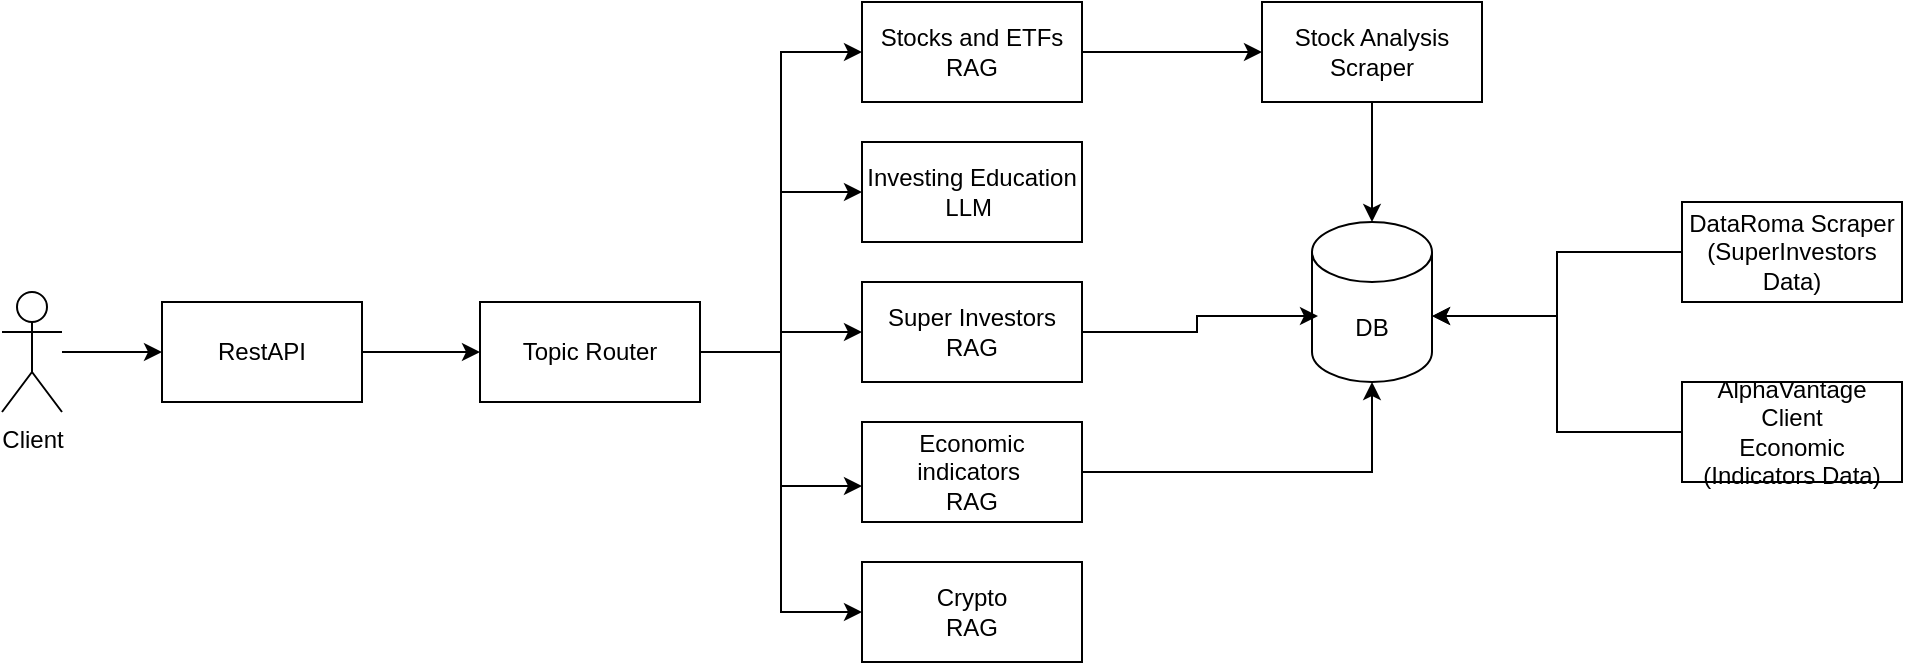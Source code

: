 <mxfile version="24.8.6">
  <diagram name="Page-1" id="GeN2kneWSIRuBpb3nNxm">
    <mxGraphModel dx="954" dy="548" grid="1" gridSize="10" guides="1" tooltips="1" connect="1" arrows="1" fold="1" page="1" pageScale="1" pageWidth="827" pageHeight="1169" math="0" shadow="0">
      <root>
        <mxCell id="0" />
        <mxCell id="1" parent="0" />
        <mxCell id="TN2EpZUstEkjWdaSG2v7-4" style="edgeStyle=orthogonalEdgeStyle;rounded=0;orthogonalLoop=1;jettySize=auto;html=1;entryX=0;entryY=0.5;entryDx=0;entryDy=0;" edge="1" parent="1" source="TN2EpZUstEkjWdaSG2v7-2" target="TN2EpZUstEkjWdaSG2v7-3">
          <mxGeometry relative="1" as="geometry" />
        </mxCell>
        <mxCell id="TN2EpZUstEkjWdaSG2v7-2" value="RestAPI" style="rounded=0;whiteSpace=wrap;html=1;" vertex="1" parent="1">
          <mxGeometry x="80" y="280" width="100" height="50" as="geometry" />
        </mxCell>
        <mxCell id="TN2EpZUstEkjWdaSG2v7-12" style="edgeStyle=orthogonalEdgeStyle;rounded=0;orthogonalLoop=1;jettySize=auto;html=1;entryX=0;entryY=0.5;entryDx=0;entryDy=0;" edge="1" parent="1" source="TN2EpZUstEkjWdaSG2v7-3" target="TN2EpZUstEkjWdaSG2v7-6">
          <mxGeometry relative="1" as="geometry" />
        </mxCell>
        <mxCell id="TN2EpZUstEkjWdaSG2v7-13" style="edgeStyle=orthogonalEdgeStyle;rounded=0;orthogonalLoop=1;jettySize=auto;html=1;entryX=0;entryY=0.5;entryDx=0;entryDy=0;" edge="1" parent="1" source="TN2EpZUstEkjWdaSG2v7-3" target="TN2EpZUstEkjWdaSG2v7-7">
          <mxGeometry relative="1" as="geometry" />
        </mxCell>
        <mxCell id="TN2EpZUstEkjWdaSG2v7-14" style="edgeStyle=orthogonalEdgeStyle;rounded=0;orthogonalLoop=1;jettySize=auto;html=1;entryX=0;entryY=0.5;entryDx=0;entryDy=0;" edge="1" parent="1" source="TN2EpZUstEkjWdaSG2v7-3" target="TN2EpZUstEkjWdaSG2v7-8">
          <mxGeometry relative="1" as="geometry" />
        </mxCell>
        <mxCell id="TN2EpZUstEkjWdaSG2v7-16" style="edgeStyle=orthogonalEdgeStyle;rounded=0;orthogonalLoop=1;jettySize=auto;html=1;entryX=0;entryY=0.5;entryDx=0;entryDy=0;" edge="1" parent="1" source="TN2EpZUstEkjWdaSG2v7-3" target="TN2EpZUstEkjWdaSG2v7-11">
          <mxGeometry relative="1" as="geometry" />
        </mxCell>
        <mxCell id="TN2EpZUstEkjWdaSG2v7-3" value="Topic Router" style="rounded=0;whiteSpace=wrap;html=1;" vertex="1" parent="1">
          <mxGeometry x="239" y="280" width="110" height="50" as="geometry" />
        </mxCell>
        <mxCell id="TN2EpZUstEkjWdaSG2v7-18" style="edgeStyle=orthogonalEdgeStyle;rounded=0;orthogonalLoop=1;jettySize=auto;html=1;entryX=0;entryY=0.5;entryDx=0;entryDy=0;" edge="1" parent="1" source="TN2EpZUstEkjWdaSG2v7-6" target="TN2EpZUstEkjWdaSG2v7-17">
          <mxGeometry relative="1" as="geometry" />
        </mxCell>
        <mxCell id="TN2EpZUstEkjWdaSG2v7-6" value="Stocks and ETFs&lt;div&gt;RAG&lt;/div&gt;" style="rounded=0;whiteSpace=wrap;html=1;" vertex="1" parent="1">
          <mxGeometry x="430" y="130" width="110" height="50" as="geometry" />
        </mxCell>
        <mxCell id="TN2EpZUstEkjWdaSG2v7-7" value="Investing Education&lt;div&gt;LLM&amp;nbsp;&lt;/div&gt;" style="rounded=0;whiteSpace=wrap;html=1;" vertex="1" parent="1">
          <mxGeometry x="430" y="200" width="110" height="50" as="geometry" />
        </mxCell>
        <mxCell id="TN2EpZUstEkjWdaSG2v7-8" value="Super Investors&lt;div&gt;RAG&lt;/div&gt;" style="rounded=0;whiteSpace=wrap;html=1;" vertex="1" parent="1">
          <mxGeometry x="430" y="270" width="110" height="50" as="geometry" />
        </mxCell>
        <mxCell id="TN2EpZUstEkjWdaSG2v7-10" value="Economic indicators&amp;nbsp;&lt;div&gt;RAG&lt;/div&gt;" style="rounded=0;whiteSpace=wrap;html=1;" vertex="1" parent="1">
          <mxGeometry x="430" y="340" width="110" height="50" as="geometry" />
        </mxCell>
        <mxCell id="TN2EpZUstEkjWdaSG2v7-11" value="Crypto&lt;div&gt;RAG&lt;/div&gt;" style="rounded=0;whiteSpace=wrap;html=1;" vertex="1" parent="1">
          <mxGeometry x="430" y="410" width="110" height="50" as="geometry" />
        </mxCell>
        <mxCell id="TN2EpZUstEkjWdaSG2v7-15" style="edgeStyle=orthogonalEdgeStyle;rounded=0;orthogonalLoop=1;jettySize=auto;html=1;entryX=0;entryY=0.64;entryDx=0;entryDy=0;entryPerimeter=0;" edge="1" parent="1" source="TN2EpZUstEkjWdaSG2v7-3" target="TN2EpZUstEkjWdaSG2v7-10">
          <mxGeometry relative="1" as="geometry" />
        </mxCell>
        <mxCell id="TN2EpZUstEkjWdaSG2v7-17" value="Stock Analysis Scraper" style="rounded=0;whiteSpace=wrap;html=1;" vertex="1" parent="1">
          <mxGeometry x="630" y="130" width="110" height="50" as="geometry" />
        </mxCell>
        <mxCell id="TN2EpZUstEkjWdaSG2v7-19" value="DB" style="shape=cylinder3;whiteSpace=wrap;html=1;boundedLbl=1;backgroundOutline=1;size=15;" vertex="1" parent="1">
          <mxGeometry x="655" y="240" width="60" height="80" as="geometry" />
        </mxCell>
        <mxCell id="TN2EpZUstEkjWdaSG2v7-20" style="edgeStyle=orthogonalEdgeStyle;rounded=0;orthogonalLoop=1;jettySize=auto;html=1;entryX=0.05;entryY=0.588;entryDx=0;entryDy=0;entryPerimeter=0;" edge="1" parent="1" source="TN2EpZUstEkjWdaSG2v7-8" target="TN2EpZUstEkjWdaSG2v7-19">
          <mxGeometry relative="1" as="geometry" />
        </mxCell>
        <mxCell id="TN2EpZUstEkjWdaSG2v7-21" style="edgeStyle=orthogonalEdgeStyle;rounded=0;orthogonalLoop=1;jettySize=auto;html=1;entryX=0.5;entryY=1;entryDx=0;entryDy=0;entryPerimeter=0;" edge="1" parent="1" source="TN2EpZUstEkjWdaSG2v7-10" target="TN2EpZUstEkjWdaSG2v7-19">
          <mxGeometry relative="1" as="geometry" />
        </mxCell>
        <mxCell id="TN2EpZUstEkjWdaSG2v7-22" value="DataRoma Scraper&lt;div&gt;(SuperInvestors Data)&lt;/div&gt;" style="rounded=0;whiteSpace=wrap;html=1;" vertex="1" parent="1">
          <mxGeometry x="840" y="230" width="110" height="50" as="geometry" />
        </mxCell>
        <mxCell id="TN2EpZUstEkjWdaSG2v7-23" style="edgeStyle=orthogonalEdgeStyle;rounded=0;orthogonalLoop=1;jettySize=auto;html=1;entryX=1;entryY=0.588;entryDx=0;entryDy=0;entryPerimeter=0;" edge="1" parent="1" source="TN2EpZUstEkjWdaSG2v7-22" target="TN2EpZUstEkjWdaSG2v7-19">
          <mxGeometry relative="1" as="geometry" />
        </mxCell>
        <mxCell id="TN2EpZUstEkjWdaSG2v7-24" value="AlphaVantage Client&lt;div&gt;Economic (Indicators Data)&lt;/div&gt;" style="rounded=0;whiteSpace=wrap;html=1;" vertex="1" parent="1">
          <mxGeometry x="840" y="320" width="110" height="50" as="geometry" />
        </mxCell>
        <mxCell id="TN2EpZUstEkjWdaSG2v7-25" style="edgeStyle=orthogonalEdgeStyle;rounded=0;orthogonalLoop=1;jettySize=auto;html=1;entryX=1;entryY=0.588;entryDx=0;entryDy=0;entryPerimeter=0;" edge="1" parent="1" source="TN2EpZUstEkjWdaSG2v7-24" target="TN2EpZUstEkjWdaSG2v7-19">
          <mxGeometry relative="1" as="geometry" />
        </mxCell>
        <mxCell id="TN2EpZUstEkjWdaSG2v7-27" style="edgeStyle=orthogonalEdgeStyle;rounded=0;orthogonalLoop=1;jettySize=auto;html=1;entryX=0;entryY=0.5;entryDx=0;entryDy=0;" edge="1" parent="1" source="TN2EpZUstEkjWdaSG2v7-26" target="TN2EpZUstEkjWdaSG2v7-2">
          <mxGeometry relative="1" as="geometry" />
        </mxCell>
        <mxCell id="TN2EpZUstEkjWdaSG2v7-26" value="Client" style="shape=umlActor;verticalLabelPosition=bottom;verticalAlign=top;html=1;outlineConnect=0;" vertex="1" parent="1">
          <mxGeometry y="275" width="30" height="60" as="geometry" />
        </mxCell>
        <mxCell id="TN2EpZUstEkjWdaSG2v7-28" style="edgeStyle=orthogonalEdgeStyle;rounded=0;orthogonalLoop=1;jettySize=auto;html=1;entryX=0.5;entryY=0;entryDx=0;entryDy=0;entryPerimeter=0;" edge="1" parent="1" source="TN2EpZUstEkjWdaSG2v7-17" target="TN2EpZUstEkjWdaSG2v7-19">
          <mxGeometry relative="1" as="geometry" />
        </mxCell>
      </root>
    </mxGraphModel>
  </diagram>
</mxfile>
